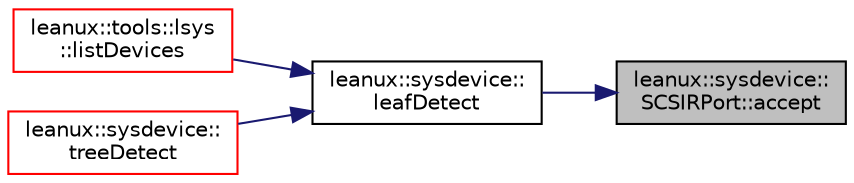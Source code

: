 digraph "leanux::sysdevice::SCSIRPort::accept"
{
 // LATEX_PDF_SIZE
  bgcolor="transparent";
  edge [fontname="Helvetica",fontsize="10",labelfontname="Helvetica",labelfontsize="10"];
  node [fontname="Helvetica",fontsize="10",shape=record];
  rankdir="RL";
  Node1 [label="leanux::sysdevice::\lSCSIRPort::accept",height=0.2,width=0.4,color="black", fillcolor="grey75", style="filled", fontcolor="black",tooltip="Return true if the SysDevice recognizes itself in the trailing part of path."];
  Node1 -> Node2 [dir="back",color="midnightblue",fontsize="10",style="solid",fontname="Helvetica"];
  Node2 [label="leanux::sysdevice::\lleafDetect",height=0.2,width=0.4,color="black",URL="$namespaceleanux_1_1sysdevice.html#aa76385cfb36c36d3f55f25dfacc1346b",tooltip="Return the leaf SysDevice detected in path."];
  Node2 -> Node3 [dir="back",color="midnightblue",fontsize="10",style="solid",fontname="Helvetica"];
  Node3 [label="leanux::tools::lsys\l::listDevices",height=0.2,width=0.4,color="red",URL="$namespaceleanux_1_1tools_1_1lsys.html#ad858cdc5736e1be415f25fdaec024b58",tooltip="list devices, filtered if opt_t is set."];
  Node2 -> Node7 [dir="back",color="midnightblue",fontsize="10",style="solid",fontname="Helvetica"];
  Node7 [label="leanux::sysdevice::\ltreeDetect",height=0.2,width=0.4,color="red",URL="$namespaceleanux_1_1sysdevice.html#aa57ce9a4a0b2dd6fcdb6102854cc8292",tooltip="populates devices with the devices detected in path."];
}
